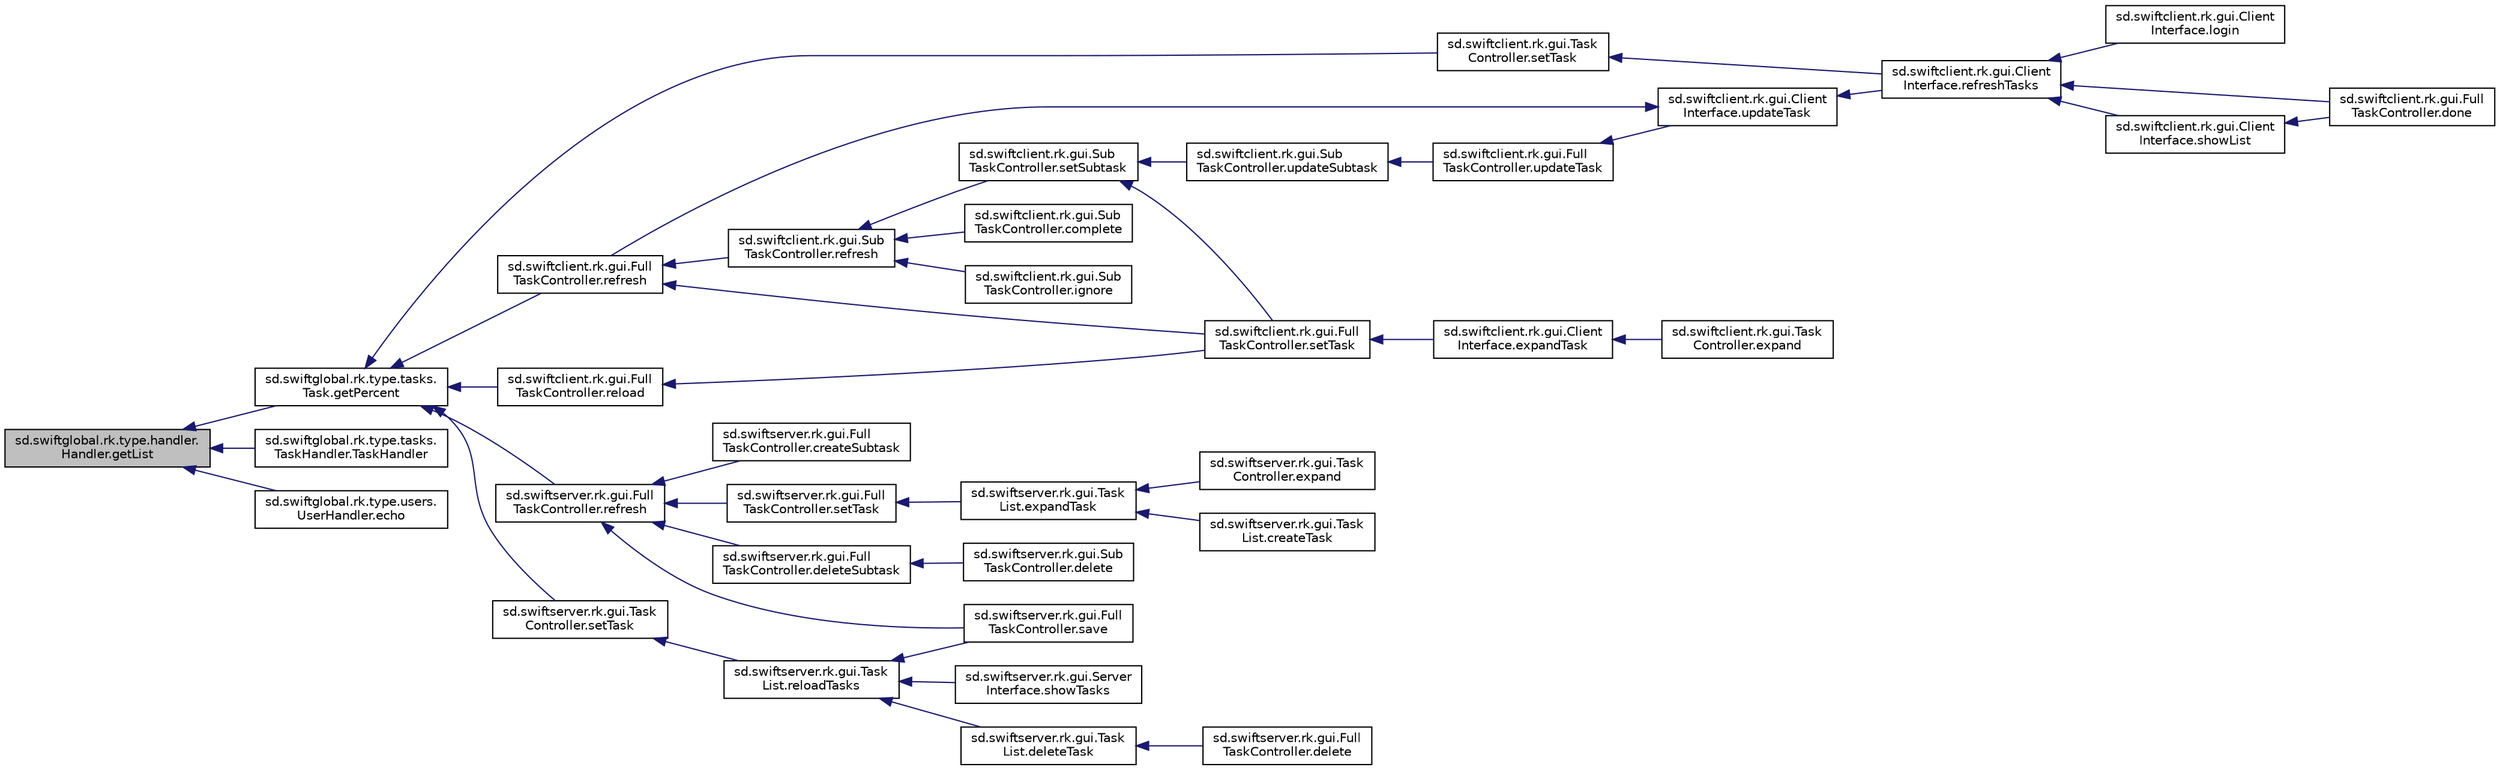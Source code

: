 digraph "sd.swiftglobal.rk.type.handler.Handler.getList"
{
  edge [fontname="Helvetica",fontsize="10",labelfontname="Helvetica",labelfontsize="10"];
  node [fontname="Helvetica",fontsize="10",shape=record];
  rankdir="LR";
  Node1 [label="sd.swiftglobal.rk.type.handler.\lHandler.getList",height=0.2,width=0.4,color="black", fillcolor="grey75", style="filled", fontcolor="black"];
  Node1 -> Node2 [dir="back",color="midnightblue",fontsize="10",style="solid",fontname="Helvetica"];
  Node2 [label="sd.swiftglobal.rk.type.tasks.\lTask.getPercent",height=0.2,width=0.4,color="black", fillcolor="white", style="filled",URL="$classsd_1_1swiftglobal_1_1rk_1_1type_1_1tasks_1_1Task.html#a83be3bf6c228200a80b31c45277ba094"];
  Node2 -> Node3 [dir="back",color="midnightblue",fontsize="10",style="solid",fontname="Helvetica"];
  Node3 [label="sd.swiftclient.rk.gui.Full\lTaskController.refresh",height=0.2,width=0.4,color="black", fillcolor="white", style="filled",URL="$classsd_1_1swiftclient_1_1rk_1_1gui_1_1FullTaskController.html#aec8a56584fe2f81d700f08db3f6d5770"];
  Node3 -> Node4 [dir="back",color="midnightblue",fontsize="10",style="solid",fontname="Helvetica"];
  Node4 [label="sd.swiftclient.rk.gui.Full\lTaskController.setTask",height=0.2,width=0.4,color="black", fillcolor="white", style="filled",URL="$classsd_1_1swiftclient_1_1rk_1_1gui_1_1FullTaskController.html#a48402ff9d25a825e79f3c1da3e57d7e2"];
  Node4 -> Node5 [dir="back",color="midnightblue",fontsize="10",style="solid",fontname="Helvetica"];
  Node5 [label="sd.swiftclient.rk.gui.Client\lInterface.expandTask",height=0.2,width=0.4,color="black", fillcolor="white", style="filled",URL="$classsd_1_1swiftclient_1_1rk_1_1gui_1_1ClientInterface.html#a8b18d51a52a2b8279579fc6d2fab59ed"];
  Node5 -> Node6 [dir="back",color="midnightblue",fontsize="10",style="solid",fontname="Helvetica"];
  Node6 [label="sd.swiftclient.rk.gui.Task\lController.expand",height=0.2,width=0.4,color="black", fillcolor="white", style="filled",URL="$classsd_1_1swiftclient_1_1rk_1_1gui_1_1TaskController.html#a99db0fac24fd23f0727e74fc133c4644"];
  Node3 -> Node7 [dir="back",color="midnightblue",fontsize="10",style="solid",fontname="Helvetica"];
  Node7 [label="sd.swiftclient.rk.gui.Sub\lTaskController.refresh",height=0.2,width=0.4,color="black", fillcolor="white", style="filled",URL="$classsd_1_1swiftclient_1_1rk_1_1gui_1_1SubTaskController.html#ab5ee95a4ebf644688bb8d4456368f1a8"];
  Node7 -> Node8 [dir="back",color="midnightblue",fontsize="10",style="solid",fontname="Helvetica"];
  Node8 [label="sd.swiftclient.rk.gui.Sub\lTaskController.setSubtask",height=0.2,width=0.4,color="black", fillcolor="white", style="filled",URL="$classsd_1_1swiftclient_1_1rk_1_1gui_1_1SubTaskController.html#a93efd91d5636b50de82553dcf516af60"];
  Node8 -> Node4 [dir="back",color="midnightblue",fontsize="10",style="solid",fontname="Helvetica"];
  Node8 -> Node9 [dir="back",color="midnightblue",fontsize="10",style="solid",fontname="Helvetica"];
  Node9 [label="sd.swiftclient.rk.gui.Sub\lTaskController.updateSubtask",height=0.2,width=0.4,color="black", fillcolor="white", style="filled",URL="$classsd_1_1swiftclient_1_1rk_1_1gui_1_1SubTaskController.html#a20f2f760bee1f025559f911d35392b3f"];
  Node9 -> Node10 [dir="back",color="midnightblue",fontsize="10",style="solid",fontname="Helvetica"];
  Node10 [label="sd.swiftclient.rk.gui.Full\lTaskController.updateTask",height=0.2,width=0.4,color="black", fillcolor="white", style="filled",URL="$classsd_1_1swiftclient_1_1rk_1_1gui_1_1FullTaskController.html#a644102c5d6a4f6edf36fa07292d64208"];
  Node10 -> Node11 [dir="back",color="midnightblue",fontsize="10",style="solid",fontname="Helvetica"];
  Node11 [label="sd.swiftclient.rk.gui.Client\lInterface.updateTask",height=0.2,width=0.4,color="black", fillcolor="white", style="filled",URL="$classsd_1_1swiftclient_1_1rk_1_1gui_1_1ClientInterface.html#a409b6e8c040f9b1aded8d5824b73b5df"];
  Node11 -> Node12 [dir="back",color="midnightblue",fontsize="10",style="solid",fontname="Helvetica"];
  Node12 [label="sd.swiftclient.rk.gui.Client\lInterface.refreshTasks",height=0.2,width=0.4,color="black", fillcolor="white", style="filled",URL="$classsd_1_1swiftclient_1_1rk_1_1gui_1_1ClientInterface.html#a9252617e9249b37cb60260797e94b65f"];
  Node12 -> Node13 [dir="back",color="midnightblue",fontsize="10",style="solid",fontname="Helvetica"];
  Node13 [label="sd.swiftclient.rk.gui.Client\lInterface.login",height=0.2,width=0.4,color="black", fillcolor="white", style="filled",URL="$classsd_1_1swiftclient_1_1rk_1_1gui_1_1ClientInterface.html#a4b07775150f947d2f773e0096c378139"];
  Node12 -> Node14 [dir="back",color="midnightblue",fontsize="10",style="solid",fontname="Helvetica"];
  Node14 [label="sd.swiftclient.rk.gui.Client\lInterface.showList",height=0.2,width=0.4,color="black", fillcolor="white", style="filled",URL="$classsd_1_1swiftclient_1_1rk_1_1gui_1_1ClientInterface.html#ae9168a74a31a7dde0adf24908a6ea27e"];
  Node14 -> Node15 [dir="back",color="midnightblue",fontsize="10",style="solid",fontname="Helvetica"];
  Node15 [label="sd.swiftclient.rk.gui.Full\lTaskController.done",height=0.2,width=0.4,color="black", fillcolor="white", style="filled",URL="$classsd_1_1swiftclient_1_1rk_1_1gui_1_1FullTaskController.html#a43c7e7f07c0fa3983a8e33c3bd937f34"];
  Node12 -> Node15 [dir="back",color="midnightblue",fontsize="10",style="solid",fontname="Helvetica"];
  Node11 -> Node3 [dir="back",color="midnightblue",fontsize="10",style="solid",fontname="Helvetica"];
  Node7 -> Node16 [dir="back",color="midnightblue",fontsize="10",style="solid",fontname="Helvetica"];
  Node16 [label="sd.swiftclient.rk.gui.Sub\lTaskController.ignore",height=0.2,width=0.4,color="black", fillcolor="white", style="filled",URL="$classsd_1_1swiftclient_1_1rk_1_1gui_1_1SubTaskController.html#a444d4ab9bbd8b8f86cdd2a6aeb59363a"];
  Node7 -> Node17 [dir="back",color="midnightblue",fontsize="10",style="solid",fontname="Helvetica"];
  Node17 [label="sd.swiftclient.rk.gui.Sub\lTaskController.complete",height=0.2,width=0.4,color="black", fillcolor="white", style="filled",URL="$classsd_1_1swiftclient_1_1rk_1_1gui_1_1SubTaskController.html#a2ee8eb823851c2252252f8af59177814"];
  Node2 -> Node18 [dir="back",color="midnightblue",fontsize="10",style="solid",fontname="Helvetica"];
  Node18 [label="sd.swiftclient.rk.gui.Full\lTaskController.reload",height=0.2,width=0.4,color="black", fillcolor="white", style="filled",URL="$classsd_1_1swiftclient_1_1rk_1_1gui_1_1FullTaskController.html#a6a5f96b2861b7c4d1ad0e4a278575136"];
  Node18 -> Node4 [dir="back",color="midnightblue",fontsize="10",style="solid",fontname="Helvetica"];
  Node2 -> Node19 [dir="back",color="midnightblue",fontsize="10",style="solid",fontname="Helvetica"];
  Node19 [label="sd.swiftserver.rk.gui.Full\lTaskController.refresh",height=0.2,width=0.4,color="black", fillcolor="white", style="filled",URL="$classsd_1_1swiftserver_1_1rk_1_1gui_1_1FullTaskController.html#a2bad4044b997038b135a6bb3c1cf6776"];
  Node19 -> Node20 [dir="back",color="midnightblue",fontsize="10",style="solid",fontname="Helvetica"];
  Node20 [label="sd.swiftserver.rk.gui.Full\lTaskController.createSubtask",height=0.2,width=0.4,color="black", fillcolor="white", style="filled",URL="$classsd_1_1swiftserver_1_1rk_1_1gui_1_1FullTaskController.html#a3cd2c3057f3d043eb004c7d74e49213a"];
  Node19 -> Node21 [dir="back",color="midnightblue",fontsize="10",style="solid",fontname="Helvetica"];
  Node21 [label="sd.swiftserver.rk.gui.Full\lTaskController.save",height=0.2,width=0.4,color="black", fillcolor="white", style="filled",URL="$classsd_1_1swiftserver_1_1rk_1_1gui_1_1FullTaskController.html#a76649cb72c268add8aedba2fc6891d8e"];
  Node19 -> Node22 [dir="back",color="midnightblue",fontsize="10",style="solid",fontname="Helvetica"];
  Node22 [label="sd.swiftserver.rk.gui.Full\lTaskController.setTask",height=0.2,width=0.4,color="black", fillcolor="white", style="filled",URL="$classsd_1_1swiftserver_1_1rk_1_1gui_1_1FullTaskController.html#a18120c572a03cc1fa9527c32ab0cade5"];
  Node22 -> Node23 [dir="back",color="midnightblue",fontsize="10",style="solid",fontname="Helvetica"];
  Node23 [label="sd.swiftserver.rk.gui.Task\lList.expandTask",height=0.2,width=0.4,color="black", fillcolor="white", style="filled",URL="$classsd_1_1swiftserver_1_1rk_1_1gui_1_1TaskList.html#a194c41f80ce13a2ac02f0f5a2c2ed09d"];
  Node23 -> Node24 [dir="back",color="midnightblue",fontsize="10",style="solid",fontname="Helvetica"];
  Node24 [label="sd.swiftserver.rk.gui.Task\lController.expand",height=0.2,width=0.4,color="black", fillcolor="white", style="filled",URL="$classsd_1_1swiftserver_1_1rk_1_1gui_1_1TaskController.html#a90c476c78314aff806bb5d4132558cf9"];
  Node23 -> Node25 [dir="back",color="midnightblue",fontsize="10",style="solid",fontname="Helvetica"];
  Node25 [label="sd.swiftserver.rk.gui.Task\lList.createTask",height=0.2,width=0.4,color="black", fillcolor="white", style="filled",URL="$classsd_1_1swiftserver_1_1rk_1_1gui_1_1TaskList.html#aac1b22697aa0dd609e4a6b8290237839"];
  Node19 -> Node26 [dir="back",color="midnightblue",fontsize="10",style="solid",fontname="Helvetica"];
  Node26 [label="sd.swiftserver.rk.gui.Full\lTaskController.deleteSubtask",height=0.2,width=0.4,color="black", fillcolor="white", style="filled",URL="$classsd_1_1swiftserver_1_1rk_1_1gui_1_1FullTaskController.html#a9c3e290ab23a1b0e155da3b0cf82af2e"];
  Node26 -> Node27 [dir="back",color="midnightblue",fontsize="10",style="solid",fontname="Helvetica"];
  Node27 [label="sd.swiftserver.rk.gui.Sub\lTaskController.delete",height=0.2,width=0.4,color="black", fillcolor="white", style="filled",URL="$classsd_1_1swiftserver_1_1rk_1_1gui_1_1SubTaskController.html#a579dda287a0a23bc0da4784506c7f910"];
  Node2 -> Node28 [dir="back",color="midnightblue",fontsize="10",style="solid",fontname="Helvetica"];
  Node28 [label="sd.swiftclient.rk.gui.Task\lController.setTask",height=0.2,width=0.4,color="black", fillcolor="white", style="filled",URL="$classsd_1_1swiftclient_1_1rk_1_1gui_1_1TaskController.html#a528c4ff8cfaa052baf686f4537e773a9"];
  Node28 -> Node12 [dir="back",color="midnightblue",fontsize="10",style="solid",fontname="Helvetica"];
  Node2 -> Node29 [dir="back",color="midnightblue",fontsize="10",style="solid",fontname="Helvetica"];
  Node29 [label="sd.swiftserver.rk.gui.Task\lController.setTask",height=0.2,width=0.4,color="black", fillcolor="white", style="filled",URL="$classsd_1_1swiftserver_1_1rk_1_1gui_1_1TaskController.html#a3f51f5de06943adf104dfb6a1bf219f9"];
  Node29 -> Node30 [dir="back",color="midnightblue",fontsize="10",style="solid",fontname="Helvetica"];
  Node30 [label="sd.swiftserver.rk.gui.Task\lList.reloadTasks",height=0.2,width=0.4,color="black", fillcolor="white", style="filled",URL="$classsd_1_1swiftserver_1_1rk_1_1gui_1_1TaskList.html#a90f207d4871d18e5f710ad4c362e978f"];
  Node30 -> Node21 [dir="back",color="midnightblue",fontsize="10",style="solid",fontname="Helvetica"];
  Node30 -> Node31 [dir="back",color="midnightblue",fontsize="10",style="solid",fontname="Helvetica"];
  Node31 [label="sd.swiftserver.rk.gui.Server\lInterface.showTasks",height=0.2,width=0.4,color="black", fillcolor="white", style="filled",URL="$classsd_1_1swiftserver_1_1rk_1_1gui_1_1ServerInterface.html#abcd88000a9caa34ec190efa701d12078"];
  Node30 -> Node32 [dir="back",color="midnightblue",fontsize="10",style="solid",fontname="Helvetica"];
  Node32 [label="sd.swiftserver.rk.gui.Task\lList.deleteTask",height=0.2,width=0.4,color="black", fillcolor="white", style="filled",URL="$classsd_1_1swiftserver_1_1rk_1_1gui_1_1TaskList.html#af7f63aa022c4bcb8b9efab62e32797b9"];
  Node32 -> Node33 [dir="back",color="midnightblue",fontsize="10",style="solid",fontname="Helvetica"];
  Node33 [label="sd.swiftserver.rk.gui.Full\lTaskController.delete",height=0.2,width=0.4,color="black", fillcolor="white", style="filled",URL="$classsd_1_1swiftserver_1_1rk_1_1gui_1_1FullTaskController.html#a349c1e3928f864f87c02c73f949ce97e"];
  Node1 -> Node34 [dir="back",color="midnightblue",fontsize="10",style="solid",fontname="Helvetica"];
  Node34 [label="sd.swiftglobal.rk.type.tasks.\lTaskHandler.TaskHandler",height=0.2,width=0.4,color="black", fillcolor="white", style="filled",URL="$classsd_1_1swiftglobal_1_1rk_1_1type_1_1tasks_1_1TaskHandler.html#aee5dc8dcb1d4ea413171fa61c3c53a6c"];
  Node1 -> Node35 [dir="back",color="midnightblue",fontsize="10",style="solid",fontname="Helvetica"];
  Node35 [label="sd.swiftglobal.rk.type.users.\lUserHandler.echo",height=0.2,width=0.4,color="black", fillcolor="white", style="filled",URL="$classsd_1_1swiftglobal_1_1rk_1_1type_1_1users_1_1UserHandler.html#a37e521655869db83f14e7d3513d684e3"];
}
